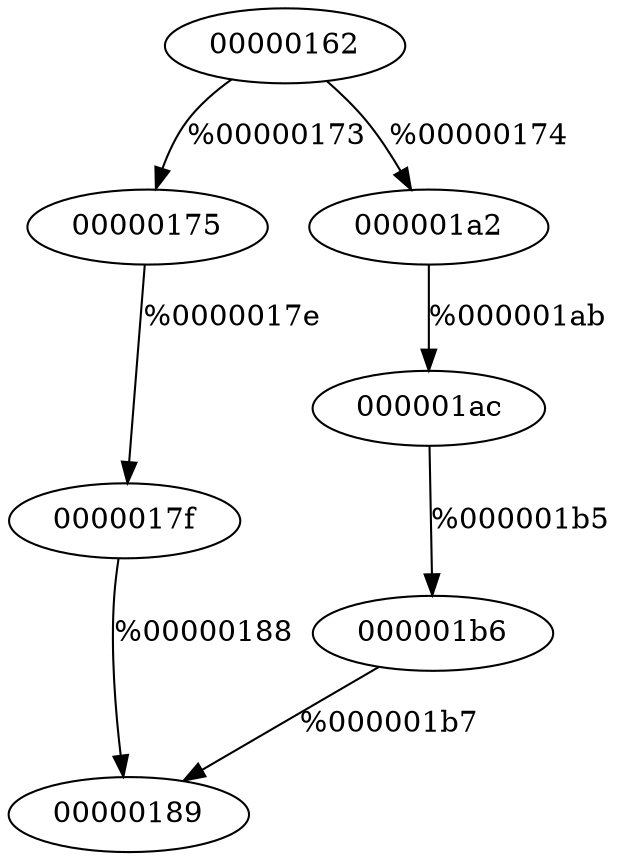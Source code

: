 digraph G {
  "\00000162";
  "\00000175";
  "\0000017f";
  "\00000189";
  "\000001a2";
  "\000001ac";
  "\000001b6";
  
  
  "\00000162" -> "\00000175" [label="%00000173", ];
  "\00000162" -> "\000001a2" [label="%00000174", ];
  "\00000175" -> "\0000017f" [label="%0000017e", ];
  "\0000017f" -> "\00000189" [label="%00000188", ];
  "\000001a2" -> "\000001ac" [label="%000001ab", ];
  "\000001ac" -> "\000001b6" [label="%000001b5", ];
  "\000001b6" -> "\00000189" [label="%000001b7", ];
  
  }